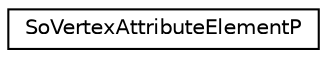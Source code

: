 digraph "Graphical Class Hierarchy"
{
 // LATEX_PDF_SIZE
  edge [fontname="Helvetica",fontsize="10",labelfontname="Helvetica",labelfontsize="10"];
  node [fontname="Helvetica",fontsize="10",shape=record];
  rankdir="LR";
  Node0 [label="SoVertexAttributeElementP",height=0.2,width=0.4,color="black", fillcolor="white", style="filled",URL="$classSoVertexAttributeElementP.html",tooltip=" "];
}
